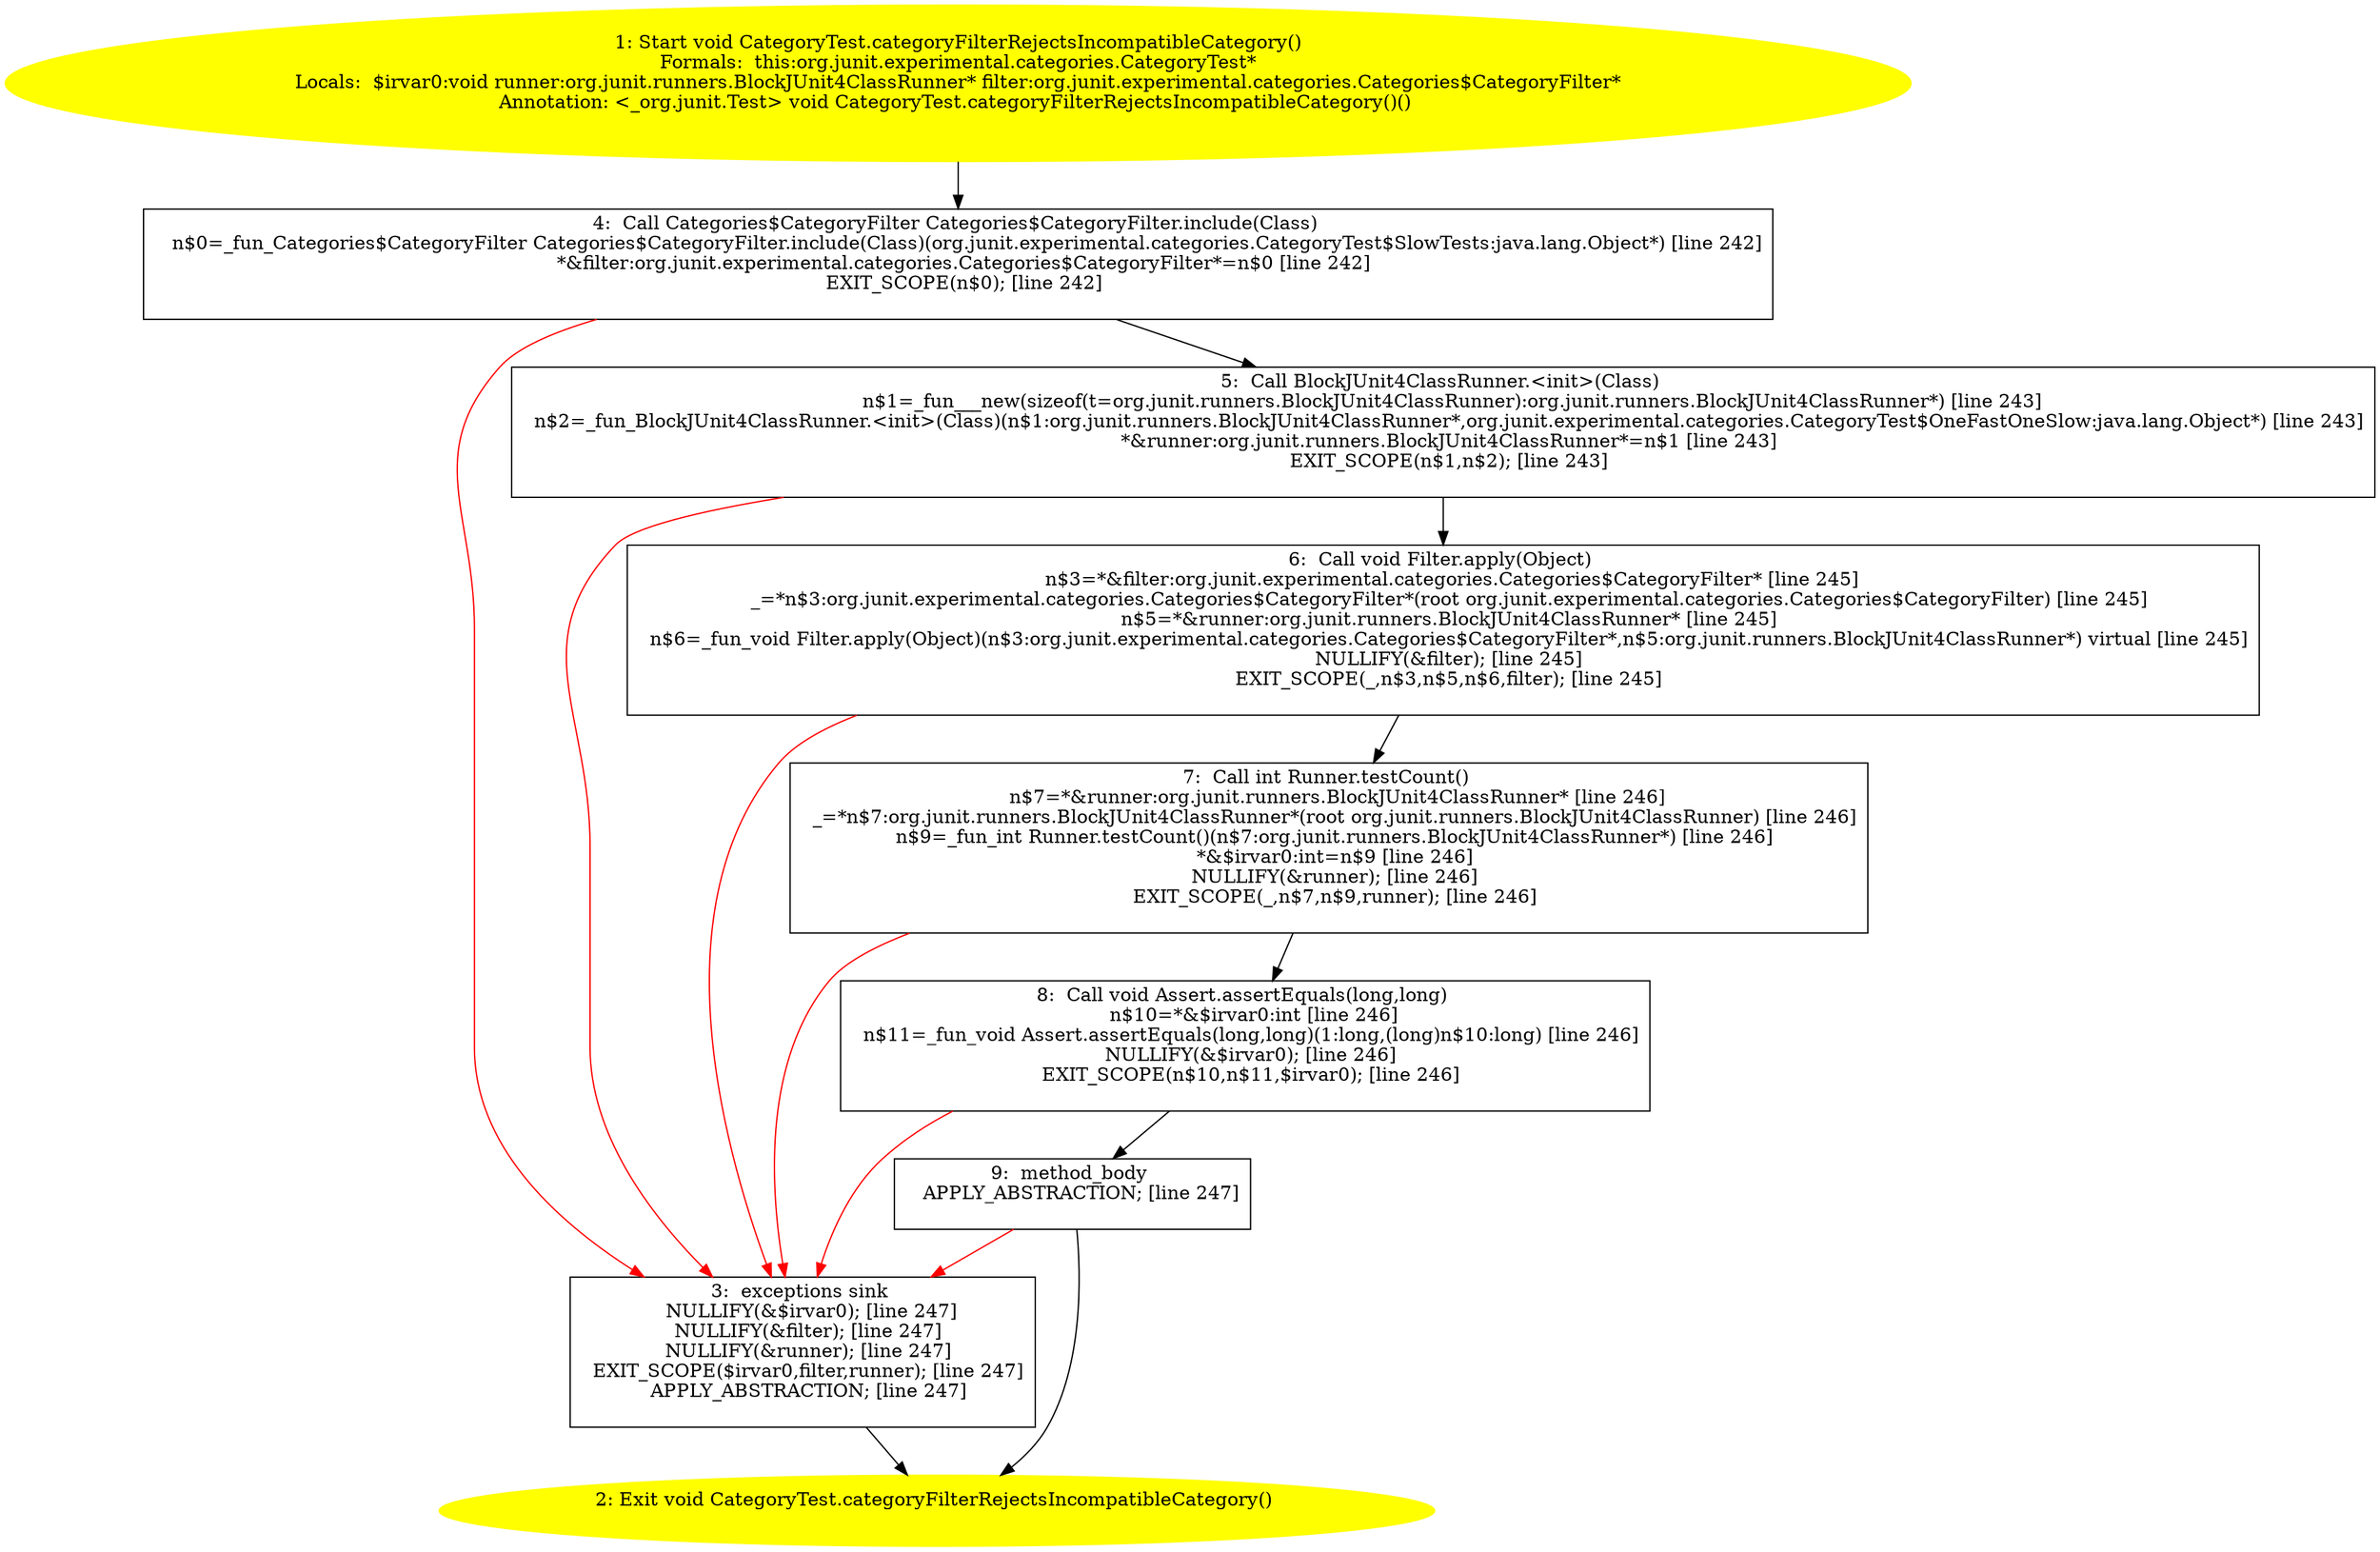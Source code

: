 /* @generated */
digraph cfg {
"org.junit.experimental.categories.CategoryTest.categoryFilterRejectsIncompatibleCategory():void.94d764ecc5d5cfbfc61f6145cf4582af_1" [label="1: Start void CategoryTest.categoryFilterRejectsIncompatibleCategory()\nFormals:  this:org.junit.experimental.categories.CategoryTest*\nLocals:  $irvar0:void runner:org.junit.runners.BlockJUnit4ClassRunner* filter:org.junit.experimental.categories.Categories$CategoryFilter*\nAnnotation: <_org.junit.Test> void CategoryTest.categoryFilterRejectsIncompatibleCategory()() \n  " color=yellow style=filled]
	

	 "org.junit.experimental.categories.CategoryTest.categoryFilterRejectsIncompatibleCategory():void.94d764ecc5d5cfbfc61f6145cf4582af_1" -> "org.junit.experimental.categories.CategoryTest.categoryFilterRejectsIncompatibleCategory():void.94d764ecc5d5cfbfc61f6145cf4582af_4" ;
"org.junit.experimental.categories.CategoryTest.categoryFilterRejectsIncompatibleCategory():void.94d764ecc5d5cfbfc61f6145cf4582af_2" [label="2: Exit void CategoryTest.categoryFilterRejectsIncompatibleCategory() \n  " color=yellow style=filled]
	

"org.junit.experimental.categories.CategoryTest.categoryFilterRejectsIncompatibleCategory():void.94d764ecc5d5cfbfc61f6145cf4582af_3" [label="3:  exceptions sink \n   NULLIFY(&$irvar0); [line 247]\n  NULLIFY(&filter); [line 247]\n  NULLIFY(&runner); [line 247]\n  EXIT_SCOPE($irvar0,filter,runner); [line 247]\n  APPLY_ABSTRACTION; [line 247]\n " shape="box"]
	

	 "org.junit.experimental.categories.CategoryTest.categoryFilterRejectsIncompatibleCategory():void.94d764ecc5d5cfbfc61f6145cf4582af_3" -> "org.junit.experimental.categories.CategoryTest.categoryFilterRejectsIncompatibleCategory():void.94d764ecc5d5cfbfc61f6145cf4582af_2" ;
"org.junit.experimental.categories.CategoryTest.categoryFilterRejectsIncompatibleCategory():void.94d764ecc5d5cfbfc61f6145cf4582af_4" [label="4:  Call Categories$CategoryFilter Categories$CategoryFilter.include(Class) \n   n$0=_fun_Categories$CategoryFilter Categories$CategoryFilter.include(Class)(org.junit.experimental.categories.CategoryTest$SlowTests:java.lang.Object*) [line 242]\n  *&filter:org.junit.experimental.categories.Categories$CategoryFilter*=n$0 [line 242]\n  EXIT_SCOPE(n$0); [line 242]\n " shape="box"]
	

	 "org.junit.experimental.categories.CategoryTest.categoryFilterRejectsIncompatibleCategory():void.94d764ecc5d5cfbfc61f6145cf4582af_4" -> "org.junit.experimental.categories.CategoryTest.categoryFilterRejectsIncompatibleCategory():void.94d764ecc5d5cfbfc61f6145cf4582af_5" ;
	 "org.junit.experimental.categories.CategoryTest.categoryFilterRejectsIncompatibleCategory():void.94d764ecc5d5cfbfc61f6145cf4582af_4" -> "org.junit.experimental.categories.CategoryTest.categoryFilterRejectsIncompatibleCategory():void.94d764ecc5d5cfbfc61f6145cf4582af_3" [color="red" ];
"org.junit.experimental.categories.CategoryTest.categoryFilterRejectsIncompatibleCategory():void.94d764ecc5d5cfbfc61f6145cf4582af_5" [label="5:  Call BlockJUnit4ClassRunner.<init>(Class) \n   n$1=_fun___new(sizeof(t=org.junit.runners.BlockJUnit4ClassRunner):org.junit.runners.BlockJUnit4ClassRunner*) [line 243]\n  n$2=_fun_BlockJUnit4ClassRunner.<init>(Class)(n$1:org.junit.runners.BlockJUnit4ClassRunner*,org.junit.experimental.categories.CategoryTest$OneFastOneSlow:java.lang.Object*) [line 243]\n  *&runner:org.junit.runners.BlockJUnit4ClassRunner*=n$1 [line 243]\n  EXIT_SCOPE(n$1,n$2); [line 243]\n " shape="box"]
	

	 "org.junit.experimental.categories.CategoryTest.categoryFilterRejectsIncompatibleCategory():void.94d764ecc5d5cfbfc61f6145cf4582af_5" -> "org.junit.experimental.categories.CategoryTest.categoryFilterRejectsIncompatibleCategory():void.94d764ecc5d5cfbfc61f6145cf4582af_6" ;
	 "org.junit.experimental.categories.CategoryTest.categoryFilterRejectsIncompatibleCategory():void.94d764ecc5d5cfbfc61f6145cf4582af_5" -> "org.junit.experimental.categories.CategoryTest.categoryFilterRejectsIncompatibleCategory():void.94d764ecc5d5cfbfc61f6145cf4582af_3" [color="red" ];
"org.junit.experimental.categories.CategoryTest.categoryFilterRejectsIncompatibleCategory():void.94d764ecc5d5cfbfc61f6145cf4582af_6" [label="6:  Call void Filter.apply(Object) \n   n$3=*&filter:org.junit.experimental.categories.Categories$CategoryFilter* [line 245]\n  _=*n$3:org.junit.experimental.categories.Categories$CategoryFilter*(root org.junit.experimental.categories.Categories$CategoryFilter) [line 245]\n  n$5=*&runner:org.junit.runners.BlockJUnit4ClassRunner* [line 245]\n  n$6=_fun_void Filter.apply(Object)(n$3:org.junit.experimental.categories.Categories$CategoryFilter*,n$5:org.junit.runners.BlockJUnit4ClassRunner*) virtual [line 245]\n  NULLIFY(&filter); [line 245]\n  EXIT_SCOPE(_,n$3,n$5,n$6,filter); [line 245]\n " shape="box"]
	

	 "org.junit.experimental.categories.CategoryTest.categoryFilterRejectsIncompatibleCategory():void.94d764ecc5d5cfbfc61f6145cf4582af_6" -> "org.junit.experimental.categories.CategoryTest.categoryFilterRejectsIncompatibleCategory():void.94d764ecc5d5cfbfc61f6145cf4582af_7" ;
	 "org.junit.experimental.categories.CategoryTest.categoryFilterRejectsIncompatibleCategory():void.94d764ecc5d5cfbfc61f6145cf4582af_6" -> "org.junit.experimental.categories.CategoryTest.categoryFilterRejectsIncompatibleCategory():void.94d764ecc5d5cfbfc61f6145cf4582af_3" [color="red" ];
"org.junit.experimental.categories.CategoryTest.categoryFilterRejectsIncompatibleCategory():void.94d764ecc5d5cfbfc61f6145cf4582af_7" [label="7:  Call int Runner.testCount() \n   n$7=*&runner:org.junit.runners.BlockJUnit4ClassRunner* [line 246]\n  _=*n$7:org.junit.runners.BlockJUnit4ClassRunner*(root org.junit.runners.BlockJUnit4ClassRunner) [line 246]\n  n$9=_fun_int Runner.testCount()(n$7:org.junit.runners.BlockJUnit4ClassRunner*) [line 246]\n  *&$irvar0:int=n$9 [line 246]\n  NULLIFY(&runner); [line 246]\n  EXIT_SCOPE(_,n$7,n$9,runner); [line 246]\n " shape="box"]
	

	 "org.junit.experimental.categories.CategoryTest.categoryFilterRejectsIncompatibleCategory():void.94d764ecc5d5cfbfc61f6145cf4582af_7" -> "org.junit.experimental.categories.CategoryTest.categoryFilterRejectsIncompatibleCategory():void.94d764ecc5d5cfbfc61f6145cf4582af_8" ;
	 "org.junit.experimental.categories.CategoryTest.categoryFilterRejectsIncompatibleCategory():void.94d764ecc5d5cfbfc61f6145cf4582af_7" -> "org.junit.experimental.categories.CategoryTest.categoryFilterRejectsIncompatibleCategory():void.94d764ecc5d5cfbfc61f6145cf4582af_3" [color="red" ];
"org.junit.experimental.categories.CategoryTest.categoryFilterRejectsIncompatibleCategory():void.94d764ecc5d5cfbfc61f6145cf4582af_8" [label="8:  Call void Assert.assertEquals(long,long) \n   n$10=*&$irvar0:int [line 246]\n  n$11=_fun_void Assert.assertEquals(long,long)(1:long,(long)n$10:long) [line 246]\n  NULLIFY(&$irvar0); [line 246]\n  EXIT_SCOPE(n$10,n$11,$irvar0); [line 246]\n " shape="box"]
	

	 "org.junit.experimental.categories.CategoryTest.categoryFilterRejectsIncompatibleCategory():void.94d764ecc5d5cfbfc61f6145cf4582af_8" -> "org.junit.experimental.categories.CategoryTest.categoryFilterRejectsIncompatibleCategory():void.94d764ecc5d5cfbfc61f6145cf4582af_9" ;
	 "org.junit.experimental.categories.CategoryTest.categoryFilterRejectsIncompatibleCategory():void.94d764ecc5d5cfbfc61f6145cf4582af_8" -> "org.junit.experimental.categories.CategoryTest.categoryFilterRejectsIncompatibleCategory():void.94d764ecc5d5cfbfc61f6145cf4582af_3" [color="red" ];
"org.junit.experimental.categories.CategoryTest.categoryFilterRejectsIncompatibleCategory():void.94d764ecc5d5cfbfc61f6145cf4582af_9" [label="9:  method_body \n   APPLY_ABSTRACTION; [line 247]\n " shape="box"]
	

	 "org.junit.experimental.categories.CategoryTest.categoryFilterRejectsIncompatibleCategory():void.94d764ecc5d5cfbfc61f6145cf4582af_9" -> "org.junit.experimental.categories.CategoryTest.categoryFilterRejectsIncompatibleCategory():void.94d764ecc5d5cfbfc61f6145cf4582af_2" ;
	 "org.junit.experimental.categories.CategoryTest.categoryFilterRejectsIncompatibleCategory():void.94d764ecc5d5cfbfc61f6145cf4582af_9" -> "org.junit.experimental.categories.CategoryTest.categoryFilterRejectsIncompatibleCategory():void.94d764ecc5d5cfbfc61f6145cf4582af_3" [color="red" ];
}

